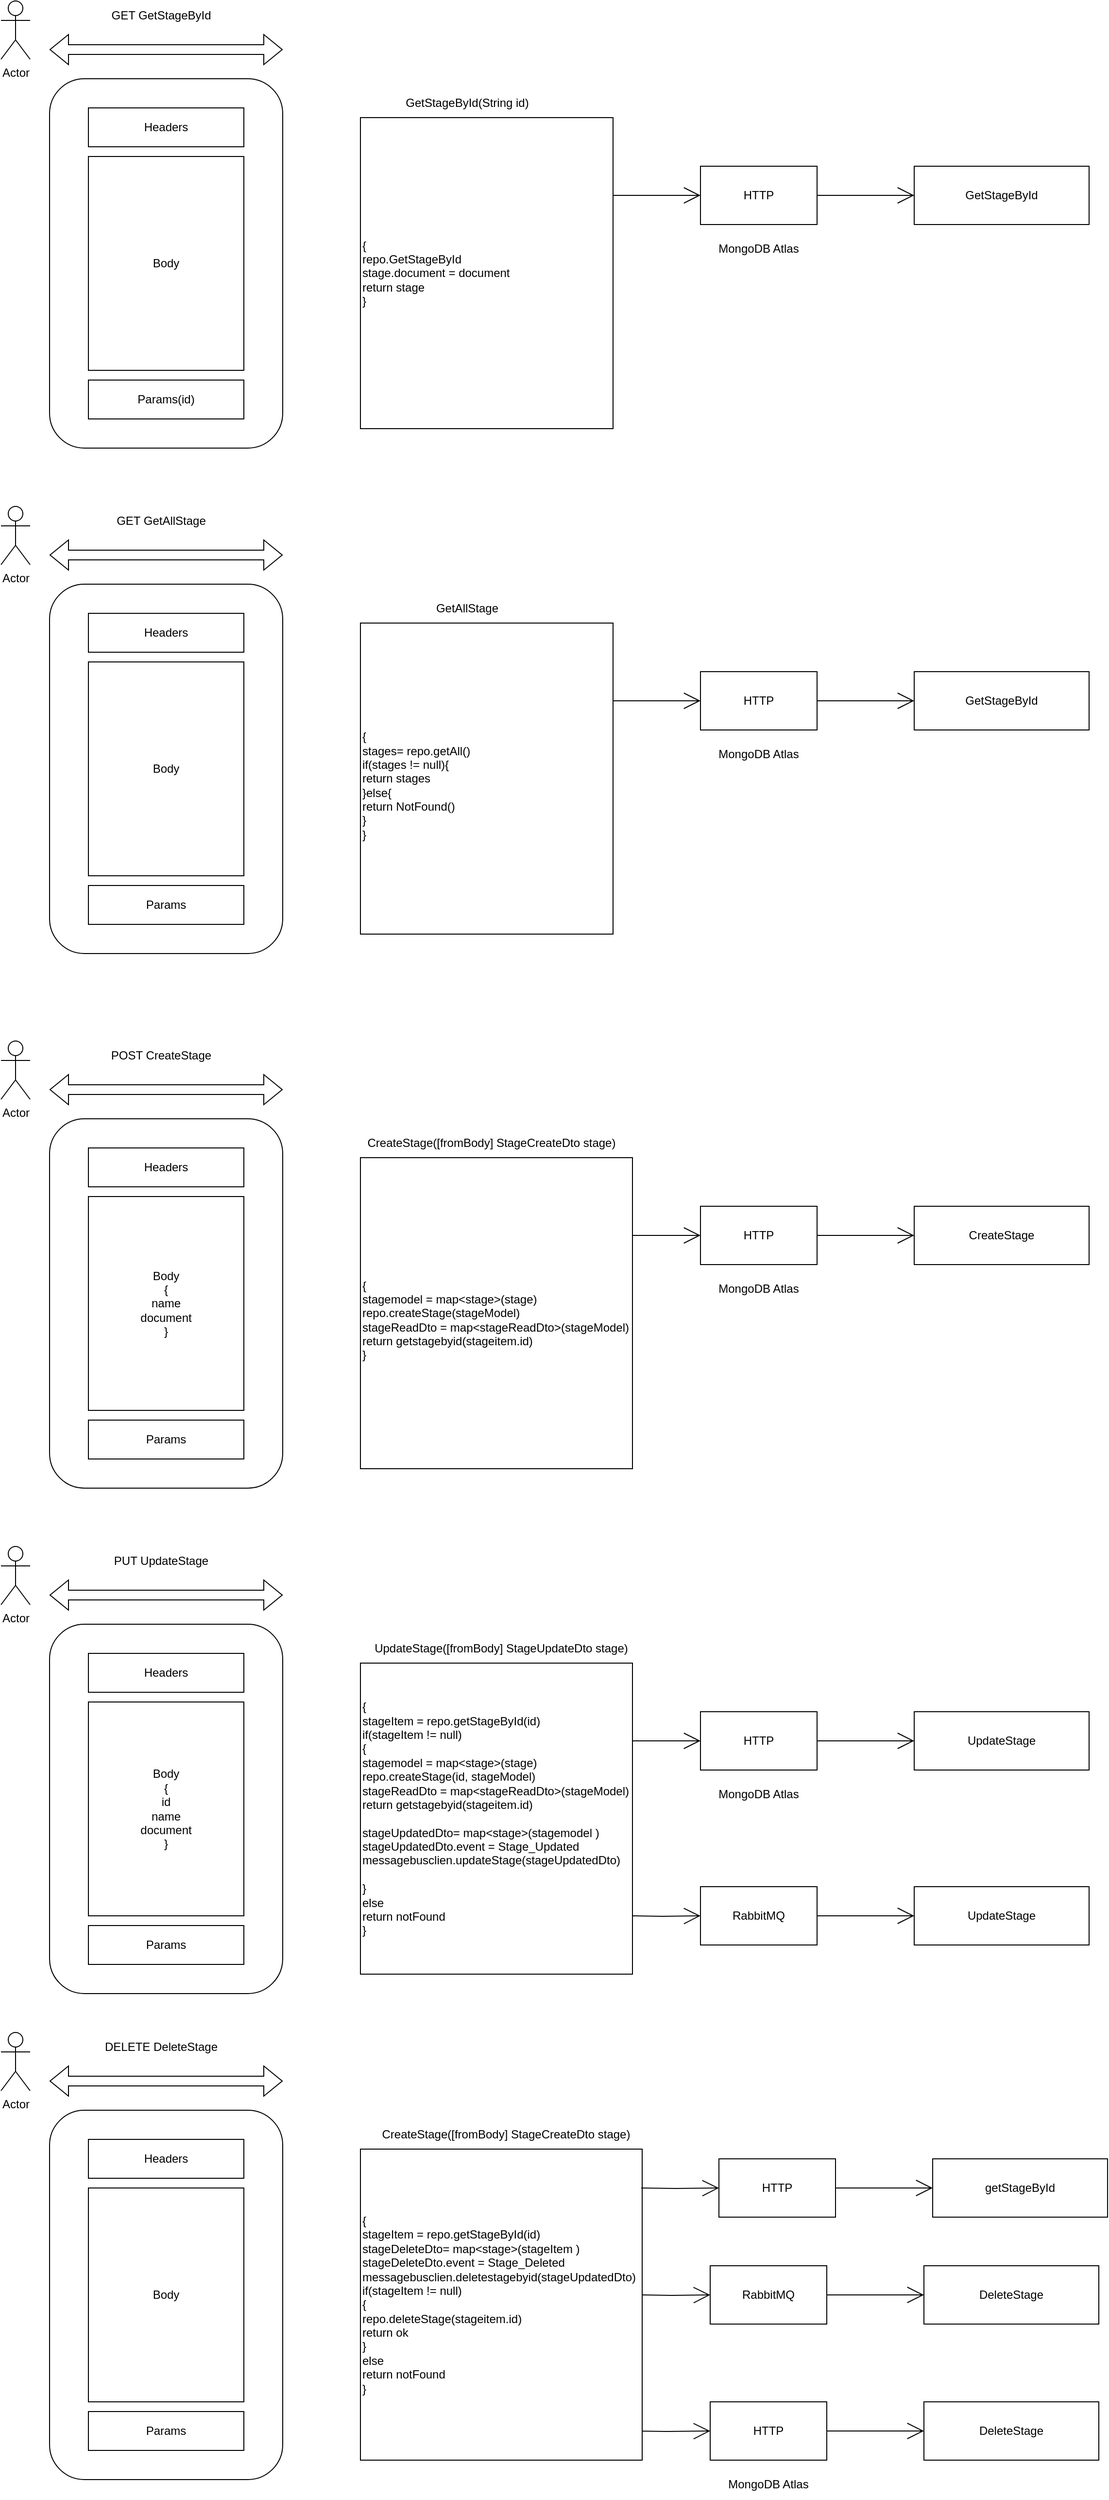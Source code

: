 <mxfile>
    <diagram id="0UlRqv2EKYuRSKTWBCr5" name="Page-1">
        <mxGraphModel dx="1038" dy="617" grid="1" gridSize="10" guides="1" tooltips="1" connect="1" arrows="1" fold="1" page="1" pageScale="1" pageWidth="1169" pageHeight="827" math="0" shadow="0">
            <root>
                <mxCell id="0"/>
                <mxCell id="1" parent="0"/>
                <mxCell id="1ungzyrmgM4HCY8xMzl8-1" value="" style="rounded=1;whiteSpace=wrap;html=1;" parent="1" vertex="1">
                    <mxGeometry x="80" y="160" width="240" height="380" as="geometry"/>
                </mxCell>
                <mxCell id="1ungzyrmgM4HCY8xMzl8-2" value="Headers" style="rounded=0;whiteSpace=wrap;html=1;" parent="1" vertex="1">
                    <mxGeometry x="120" y="190" width="160" height="40" as="geometry"/>
                </mxCell>
                <mxCell id="1ungzyrmgM4HCY8xMzl8-3" value="Params(id)" style="rounded=0;whiteSpace=wrap;html=1;" parent="1" vertex="1">
                    <mxGeometry x="120" y="470" width="160" height="40" as="geometry"/>
                </mxCell>
                <mxCell id="1ungzyrmgM4HCY8xMzl8-4" value="Body" style="rounded=0;whiteSpace=wrap;html=1;" parent="1" vertex="1">
                    <mxGeometry x="120" y="240" width="160" height="220" as="geometry"/>
                </mxCell>
                <mxCell id="1ungzyrmgM4HCY8xMzl8-14" style="edgeStyle=orthogonalEdgeStyle;rounded=0;orthogonalLoop=1;jettySize=auto;html=1;exitX=1;exitY=0.25;exitDx=0;exitDy=0;entryX=0;entryY=0.5;entryDx=0;entryDy=0;strokeWidth=1;endArrow=open;endFill=0;endSize=15;" parent="1" source="1ungzyrmgM4HCY8xMzl8-5" target="1ungzyrmgM4HCY8xMzl8-10" edge="1">
                    <mxGeometry relative="1" as="geometry"/>
                </mxCell>
                <mxCell id="1ungzyrmgM4HCY8xMzl8-5" value="{&lt;br&gt;repo.GetStageById&lt;br&gt;stage.document = document&lt;br&gt;return stage&lt;br&gt;}" style="rounded=0;whiteSpace=wrap;html=1;align=left;" parent="1" vertex="1">
                    <mxGeometry x="400" y="200" width="260" height="320" as="geometry"/>
                </mxCell>
                <mxCell id="1ungzyrmgM4HCY8xMzl8-6" value="" style="shape=flexArrow;endArrow=classic;startArrow=classic;html=1;rounded=0;" parent="1" edge="1">
                    <mxGeometry width="100" height="100" relative="1" as="geometry">
                        <mxPoint x="80" y="130" as="sourcePoint"/>
                        <mxPoint x="320" y="130" as="targetPoint"/>
                    </mxGeometry>
                </mxCell>
                <mxCell id="1ungzyrmgM4HCY8xMzl8-7" value="GET GetStageById" style="text;html=1;strokeColor=none;fillColor=none;align=center;verticalAlign=middle;whiteSpace=wrap;rounded=0;" parent="1" vertex="1">
                    <mxGeometry x="85" y="80" width="220" height="30" as="geometry"/>
                </mxCell>
                <mxCell id="1ungzyrmgM4HCY8xMzl8-8" value="&lt;span style=&quot;text-align: left&quot;&gt;GetStageById(String id)&lt;/span&gt;" style="text;html=1;strokeColor=none;fillColor=none;align=center;verticalAlign=middle;whiteSpace=wrap;rounded=0;" parent="1" vertex="1">
                    <mxGeometry x="400" y="170" width="220" height="30" as="geometry"/>
                </mxCell>
                <mxCell id="1ungzyrmgM4HCY8xMzl8-13" style="edgeStyle=orthogonalEdgeStyle;rounded=0;orthogonalLoop=1;jettySize=auto;html=1;entryX=0;entryY=0.5;entryDx=0;entryDy=0;strokeWidth=1;endArrow=open;endFill=0;endSize=15;" parent="1" source="1ungzyrmgM4HCY8xMzl8-10" target="1ungzyrmgM4HCY8xMzl8-12" edge="1">
                    <mxGeometry relative="1" as="geometry"/>
                </mxCell>
                <mxCell id="1ungzyrmgM4HCY8xMzl8-10" value="HTTP" style="rounded=0;whiteSpace=wrap;html=1;" parent="1" vertex="1">
                    <mxGeometry x="750" y="250" width="120" height="60" as="geometry"/>
                </mxCell>
                <mxCell id="1ungzyrmgM4HCY8xMzl8-11" value="MongoDB Atlas" style="text;html=1;strokeColor=none;fillColor=none;align=center;verticalAlign=middle;whiteSpace=wrap;rounded=0;" parent="1" vertex="1">
                    <mxGeometry x="750" y="320" width="120" height="30" as="geometry"/>
                </mxCell>
                <mxCell id="1ungzyrmgM4HCY8xMzl8-12" value="GetStageById" style="rounded=0;whiteSpace=wrap;html=1;" parent="1" vertex="1">
                    <mxGeometry x="970" y="250" width="180" height="60" as="geometry"/>
                </mxCell>
                <mxCell id="1ungzyrmgM4HCY8xMzl8-15" value="Actor" style="shape=umlActor;verticalLabelPosition=bottom;verticalAlign=top;html=1;outlineConnect=0;" parent="1" vertex="1">
                    <mxGeometry x="30" y="80" width="30" height="60" as="geometry"/>
                </mxCell>
                <mxCell id="1ungzyrmgM4HCY8xMzl8-23" value="" style="rounded=1;whiteSpace=wrap;html=1;" parent="1" vertex="1">
                    <mxGeometry x="80" y="680" width="240" height="380" as="geometry"/>
                </mxCell>
                <mxCell id="1ungzyrmgM4HCY8xMzl8-24" value="Headers" style="rounded=0;whiteSpace=wrap;html=1;" parent="1" vertex="1">
                    <mxGeometry x="120" y="710" width="160" height="40" as="geometry"/>
                </mxCell>
                <mxCell id="1ungzyrmgM4HCY8xMzl8-25" value="Params" style="rounded=0;whiteSpace=wrap;html=1;" parent="1" vertex="1">
                    <mxGeometry x="120" y="990" width="160" height="40" as="geometry"/>
                </mxCell>
                <mxCell id="1ungzyrmgM4HCY8xMzl8-26" value="Body" style="rounded=0;whiteSpace=wrap;html=1;" parent="1" vertex="1">
                    <mxGeometry x="120" y="760" width="160" height="220" as="geometry"/>
                </mxCell>
                <mxCell id="1ungzyrmgM4HCY8xMzl8-27" style="edgeStyle=orthogonalEdgeStyle;rounded=0;orthogonalLoop=1;jettySize=auto;html=1;exitX=1;exitY=0.25;exitDx=0;exitDy=0;entryX=0;entryY=0.5;entryDx=0;entryDy=0;strokeWidth=1;endArrow=open;endFill=0;endSize=15;" parent="1" source="1ungzyrmgM4HCY8xMzl8-28" target="1ungzyrmgM4HCY8xMzl8-33" edge="1">
                    <mxGeometry relative="1" as="geometry"/>
                </mxCell>
                <mxCell id="1ungzyrmgM4HCY8xMzl8-28" value="&lt;br style=&quot;text-align: center&quot;&gt;&lt;span style=&quot;text-align: center&quot;&gt;{&lt;/span&gt;&lt;br style=&quot;text-align: center&quot;&gt;&lt;span style=&quot;text-align: center&quot;&gt;stages= repo.getAll()&lt;/span&gt;&lt;br style=&quot;text-align: center&quot;&gt;&lt;span style=&quot;text-align: center&quot;&gt;if(stages != null){&lt;/span&gt;&lt;br style=&quot;text-align: center&quot;&gt;&lt;span style=&quot;text-align: center&quot;&gt;return stages&lt;/span&gt;&lt;br style=&quot;text-align: center&quot;&gt;&lt;span style=&quot;text-align: center&quot;&gt;}else{&lt;/span&gt;&lt;br style=&quot;text-align: center&quot;&gt;&lt;span style=&quot;text-align: center&quot;&gt;return NotFound()&lt;/span&gt;&lt;br style=&quot;text-align: center&quot;&gt;&lt;span style=&quot;text-align: center&quot;&gt;}&lt;/span&gt;&lt;br style=&quot;text-align: center&quot;&gt;&lt;span style=&quot;text-align: center&quot;&gt;}&lt;/span&gt;" style="rounded=0;whiteSpace=wrap;html=1;align=left;" parent="1" vertex="1">
                    <mxGeometry x="400" y="720" width="260" height="320" as="geometry"/>
                </mxCell>
                <mxCell id="1ungzyrmgM4HCY8xMzl8-29" value="" style="shape=flexArrow;endArrow=classic;startArrow=classic;html=1;rounded=0;" parent="1" edge="1">
                    <mxGeometry width="100" height="100" relative="1" as="geometry">
                        <mxPoint x="80" y="650" as="sourcePoint"/>
                        <mxPoint x="320" y="650" as="targetPoint"/>
                    </mxGeometry>
                </mxCell>
                <mxCell id="1ungzyrmgM4HCY8xMzl8-30" value="GET GetAllStage" style="text;html=1;strokeColor=none;fillColor=none;align=center;verticalAlign=middle;whiteSpace=wrap;rounded=0;" parent="1" vertex="1">
                    <mxGeometry x="85" y="600" width="220" height="30" as="geometry"/>
                </mxCell>
                <mxCell id="1ungzyrmgM4HCY8xMzl8-31" value="GetAllStage" style="text;html=1;strokeColor=none;fillColor=none;align=center;verticalAlign=middle;whiteSpace=wrap;rounded=0;" parent="1" vertex="1">
                    <mxGeometry x="400" y="690" width="220" height="30" as="geometry"/>
                </mxCell>
                <mxCell id="1ungzyrmgM4HCY8xMzl8-32" style="edgeStyle=orthogonalEdgeStyle;rounded=0;orthogonalLoop=1;jettySize=auto;html=1;entryX=0;entryY=0.5;entryDx=0;entryDy=0;strokeWidth=1;endArrow=open;endFill=0;endSize=15;" parent="1" source="1ungzyrmgM4HCY8xMzl8-33" target="1ungzyrmgM4HCY8xMzl8-35" edge="1">
                    <mxGeometry relative="1" as="geometry"/>
                </mxCell>
                <mxCell id="1ungzyrmgM4HCY8xMzl8-33" value="HTTP" style="rounded=0;whiteSpace=wrap;html=1;" parent="1" vertex="1">
                    <mxGeometry x="750" y="770" width="120" height="60" as="geometry"/>
                </mxCell>
                <mxCell id="1ungzyrmgM4HCY8xMzl8-34" value="MongoDB Atlas" style="text;html=1;strokeColor=none;fillColor=none;align=center;verticalAlign=middle;whiteSpace=wrap;rounded=0;" parent="1" vertex="1">
                    <mxGeometry x="750" y="840" width="120" height="30" as="geometry"/>
                </mxCell>
                <mxCell id="1ungzyrmgM4HCY8xMzl8-35" value="GetStageById" style="rounded=0;whiteSpace=wrap;html=1;" parent="1" vertex="1">
                    <mxGeometry x="970" y="770" width="180" height="60" as="geometry"/>
                </mxCell>
                <mxCell id="1ungzyrmgM4HCY8xMzl8-36" value="Actor" style="shape=umlActor;verticalLabelPosition=bottom;verticalAlign=top;html=1;outlineConnect=0;" parent="1" vertex="1">
                    <mxGeometry x="30" y="600" width="30" height="60" as="geometry"/>
                </mxCell>
                <mxCell id="1ungzyrmgM4HCY8xMzl8-44" value="" style="rounded=1;whiteSpace=wrap;html=1;" parent="1" vertex="1">
                    <mxGeometry x="80" y="1230" width="240" height="380" as="geometry"/>
                </mxCell>
                <mxCell id="1ungzyrmgM4HCY8xMzl8-45" value="Headers" style="rounded=0;whiteSpace=wrap;html=1;" parent="1" vertex="1">
                    <mxGeometry x="120" y="1260" width="160" height="40" as="geometry"/>
                </mxCell>
                <mxCell id="1ungzyrmgM4HCY8xMzl8-46" value="Params" style="rounded=0;whiteSpace=wrap;html=1;" parent="1" vertex="1">
                    <mxGeometry x="120" y="1540" width="160" height="40" as="geometry"/>
                </mxCell>
                <mxCell id="1ungzyrmgM4HCY8xMzl8-47" value="Body&lt;br&gt;{&lt;br&gt;name&lt;br&gt;document&lt;br&gt;}" style="rounded=0;whiteSpace=wrap;html=1;" parent="1" vertex="1">
                    <mxGeometry x="120" y="1310" width="160" height="220" as="geometry"/>
                </mxCell>
                <mxCell id="1ungzyrmgM4HCY8xMzl8-48" style="edgeStyle=orthogonalEdgeStyle;rounded=0;orthogonalLoop=1;jettySize=auto;html=1;exitX=1;exitY=0.25;exitDx=0;exitDy=0;entryX=0;entryY=0.5;entryDx=0;entryDy=0;strokeWidth=1;endArrow=open;endFill=0;endSize=15;" parent="1" source="1ungzyrmgM4HCY8xMzl8-49" target="1ungzyrmgM4HCY8xMzl8-54" edge="1">
                    <mxGeometry relative="1" as="geometry"/>
                </mxCell>
                <mxCell id="1ungzyrmgM4HCY8xMzl8-49" value="&lt;br&gt;{&lt;br&gt;stagemodel = map&amp;lt;stage&amp;gt;(stage)&lt;br&gt;repo.createStage(stageModel)&lt;br&gt;stageReadDto = map&amp;lt;stageReadDto&amp;gt;(stageModel)&lt;br&gt;return getstagebyid(stageitem.id)&lt;br&gt;}" style="rounded=0;whiteSpace=wrap;html=1;align=left;" parent="1" vertex="1">
                    <mxGeometry x="400" y="1270" width="280" height="320" as="geometry"/>
                </mxCell>
                <mxCell id="1ungzyrmgM4HCY8xMzl8-50" value="" style="shape=flexArrow;endArrow=classic;startArrow=classic;html=1;rounded=0;" parent="1" edge="1">
                    <mxGeometry width="100" height="100" relative="1" as="geometry">
                        <mxPoint x="80" y="1200.0" as="sourcePoint"/>
                        <mxPoint x="320" y="1200.0" as="targetPoint"/>
                    </mxGeometry>
                </mxCell>
                <mxCell id="1ungzyrmgM4HCY8xMzl8-51" value="POST CreateStage" style="text;html=1;strokeColor=none;fillColor=none;align=center;verticalAlign=middle;whiteSpace=wrap;rounded=0;" parent="1" vertex="1">
                    <mxGeometry x="85" y="1150" width="220" height="30" as="geometry"/>
                </mxCell>
                <mxCell id="1ungzyrmgM4HCY8xMzl8-52" value="CreateStage&lt;span style=&quot;text-align: left&quot;&gt;([fromBody] StageCreateDto stage)&lt;/span&gt;" style="text;html=1;strokeColor=none;fillColor=none;align=center;verticalAlign=middle;whiteSpace=wrap;rounded=0;" parent="1" vertex="1">
                    <mxGeometry x="400" y="1240" width="270" height="30" as="geometry"/>
                </mxCell>
                <mxCell id="1ungzyrmgM4HCY8xMzl8-53" style="edgeStyle=orthogonalEdgeStyle;rounded=0;orthogonalLoop=1;jettySize=auto;html=1;entryX=0;entryY=0.5;entryDx=0;entryDy=0;strokeWidth=1;endArrow=open;endFill=0;endSize=15;" parent="1" source="1ungzyrmgM4HCY8xMzl8-54" target="1ungzyrmgM4HCY8xMzl8-56" edge="1">
                    <mxGeometry relative="1" as="geometry"/>
                </mxCell>
                <mxCell id="1ungzyrmgM4HCY8xMzl8-54" value="HTTP" style="rounded=0;whiteSpace=wrap;html=1;" parent="1" vertex="1">
                    <mxGeometry x="750" y="1320" width="120" height="60" as="geometry"/>
                </mxCell>
                <mxCell id="1ungzyrmgM4HCY8xMzl8-55" value="MongoDB Atlas" style="text;html=1;strokeColor=none;fillColor=none;align=center;verticalAlign=middle;whiteSpace=wrap;rounded=0;" parent="1" vertex="1">
                    <mxGeometry x="750" y="1390" width="120" height="30" as="geometry"/>
                </mxCell>
                <mxCell id="1ungzyrmgM4HCY8xMzl8-56" value="CreateStage" style="rounded=0;whiteSpace=wrap;html=1;" parent="1" vertex="1">
                    <mxGeometry x="970" y="1320" width="180" height="60" as="geometry"/>
                </mxCell>
                <mxCell id="1ungzyrmgM4HCY8xMzl8-57" value="Actor" style="shape=umlActor;verticalLabelPosition=bottom;verticalAlign=top;html=1;outlineConnect=0;" parent="1" vertex="1">
                    <mxGeometry x="30" y="1150" width="30" height="60" as="geometry"/>
                </mxCell>
                <mxCell id="1ungzyrmgM4HCY8xMzl8-59" style="edgeStyle=orthogonalEdgeStyle;rounded=0;orthogonalLoop=1;jettySize=auto;html=1;entryX=0;entryY=0.5;entryDx=0;entryDy=0;strokeWidth=1;endArrow=open;endFill=0;endSize=15;" parent="1" edge="1">
                    <mxGeometry relative="1" as="geometry">
                        <mxPoint x="970" y="1510" as="targetPoint"/>
                    </mxGeometry>
                </mxCell>
                <mxCell id="1ungzyrmgM4HCY8xMzl8-62" style="edgeStyle=orthogonalEdgeStyle;rounded=0;orthogonalLoop=1;jettySize=auto;html=1;exitX=1;exitY=0.5;exitDx=0;exitDy=0;entryX=0;entryY=0.5;entryDx=0;entryDy=0;strokeWidth=1;endArrow=open;endFill=0;endSize=15;" parent="1" edge="1">
                    <mxGeometry relative="1" as="geometry">
                        <mxPoint x="1240" y="1510" as="targetPoint"/>
                    </mxGeometry>
                </mxCell>
                <mxCell id="1ungzyrmgM4HCY8xMzl8-65" value="" style="rounded=1;whiteSpace=wrap;html=1;" parent="1" vertex="1">
                    <mxGeometry x="80" y="1750" width="240" height="380" as="geometry"/>
                </mxCell>
                <mxCell id="1ungzyrmgM4HCY8xMzl8-66" value="Headers" style="rounded=0;whiteSpace=wrap;html=1;" parent="1" vertex="1">
                    <mxGeometry x="120" y="1780" width="160" height="40" as="geometry"/>
                </mxCell>
                <mxCell id="1ungzyrmgM4HCY8xMzl8-67" value="Params" style="rounded=0;whiteSpace=wrap;html=1;" parent="1" vertex="1">
                    <mxGeometry x="120" y="2060" width="160" height="40" as="geometry"/>
                </mxCell>
                <mxCell id="1ungzyrmgM4HCY8xMzl8-68" value="Body&lt;br&gt;{&lt;br&gt;id&lt;br&gt;name&lt;br&gt;document&lt;br&gt;}" style="rounded=0;whiteSpace=wrap;html=1;" parent="1" vertex="1">
                    <mxGeometry x="120" y="1830" width="160" height="220" as="geometry"/>
                </mxCell>
                <mxCell id="1ungzyrmgM4HCY8xMzl8-69" style="edgeStyle=orthogonalEdgeStyle;rounded=0;orthogonalLoop=1;jettySize=auto;html=1;exitX=1;exitY=0.25;exitDx=0;exitDy=0;entryX=0;entryY=0.5;entryDx=0;entryDy=0;strokeWidth=1;endArrow=open;endFill=0;endSize=15;" parent="1" source="1ungzyrmgM4HCY8xMzl8-70" target="1ungzyrmgM4HCY8xMzl8-75" edge="1">
                    <mxGeometry relative="1" as="geometry"/>
                </mxCell>
                <mxCell id="1ungzyrmgM4HCY8xMzl8-70" value="{&lt;br&gt;stageItem = repo.getStageById(id)&lt;br&gt;if(stageItem != null)&lt;br&gt;{&lt;br&gt;stagemodel = map&amp;lt;stage&amp;gt;(stage)&lt;br&gt;repo.createStage(id, stageModel)&lt;br&gt;stageReadDto = map&amp;lt;stageReadDto&amp;gt;(stageModel)&lt;br&gt;return getstagebyid(stageitem.id)&lt;br&gt;&lt;br&gt;stageUpdatedDto= map&amp;lt;stage&amp;gt;(stagemodel&amp;nbsp;)&lt;br&gt;stageUpdatedDto.event = Stage_Updated&lt;br&gt;messagebusclien.updateStage(stageUpdatedDto)&lt;br&gt;&lt;br&gt;}&lt;br&gt;else&lt;br&gt;return notFound&lt;br&gt;}" style="rounded=0;whiteSpace=wrap;html=1;align=left;" parent="1" vertex="1">
                    <mxGeometry x="400" y="1790" width="280" height="320" as="geometry"/>
                </mxCell>
                <mxCell id="1ungzyrmgM4HCY8xMzl8-71" value="" style="shape=flexArrow;endArrow=classic;startArrow=classic;html=1;rounded=0;" parent="1" edge="1">
                    <mxGeometry width="100" height="100" relative="1" as="geometry">
                        <mxPoint x="80" y="1720.0" as="sourcePoint"/>
                        <mxPoint x="320" y="1720.0" as="targetPoint"/>
                    </mxGeometry>
                </mxCell>
                <mxCell id="1ungzyrmgM4HCY8xMzl8-72" value="PUT UpdateStage" style="text;html=1;strokeColor=none;fillColor=none;align=center;verticalAlign=middle;whiteSpace=wrap;rounded=0;" parent="1" vertex="1">
                    <mxGeometry x="85" y="1670" width="220" height="30" as="geometry"/>
                </mxCell>
                <mxCell id="1ungzyrmgM4HCY8xMzl8-73" value="UpdateStage&lt;span style=&quot;text-align: left&quot;&gt;([fromBody] StageUpdateDto stage)&lt;/span&gt;" style="text;html=1;strokeColor=none;fillColor=none;align=center;verticalAlign=middle;whiteSpace=wrap;rounded=0;" parent="1" vertex="1">
                    <mxGeometry x="400" y="1760" width="290" height="30" as="geometry"/>
                </mxCell>
                <mxCell id="1ungzyrmgM4HCY8xMzl8-74" style="edgeStyle=orthogonalEdgeStyle;rounded=0;orthogonalLoop=1;jettySize=auto;html=1;entryX=0;entryY=0.5;entryDx=0;entryDy=0;strokeWidth=1;endArrow=open;endFill=0;endSize=15;" parent="1" source="1ungzyrmgM4HCY8xMzl8-75" target="1ungzyrmgM4HCY8xMzl8-77" edge="1">
                    <mxGeometry relative="1" as="geometry"/>
                </mxCell>
                <mxCell id="1ungzyrmgM4HCY8xMzl8-75" value="HTTP" style="rounded=0;whiteSpace=wrap;html=1;" parent="1" vertex="1">
                    <mxGeometry x="750" y="1840" width="120" height="60" as="geometry"/>
                </mxCell>
                <mxCell id="1ungzyrmgM4HCY8xMzl8-76" value="MongoDB Atlas" style="text;html=1;strokeColor=none;fillColor=none;align=center;verticalAlign=middle;whiteSpace=wrap;rounded=0;" parent="1" vertex="1">
                    <mxGeometry x="750" y="1910" width="120" height="30" as="geometry"/>
                </mxCell>
                <mxCell id="1ungzyrmgM4HCY8xMzl8-77" value="UpdateStage" style="rounded=0;whiteSpace=wrap;html=1;" parent="1" vertex="1">
                    <mxGeometry x="970" y="1840" width="180" height="60" as="geometry"/>
                </mxCell>
                <mxCell id="1ungzyrmgM4HCY8xMzl8-78" value="Actor" style="shape=umlActor;verticalLabelPosition=bottom;verticalAlign=top;html=1;outlineConnect=0;" parent="1" vertex="1">
                    <mxGeometry x="30" y="1670" width="30" height="60" as="geometry"/>
                </mxCell>
                <mxCell id="1ungzyrmgM4HCY8xMzl8-79" style="edgeStyle=orthogonalEdgeStyle;rounded=0;orthogonalLoop=1;jettySize=auto;html=1;exitX=1;exitY=0.25;exitDx=0;exitDy=0;entryX=0;entryY=0.5;entryDx=0;entryDy=0;strokeWidth=1;endArrow=open;endFill=0;endSize=15;" parent="1" target="1ungzyrmgM4HCY8xMzl8-81" edge="1">
                    <mxGeometry relative="1" as="geometry">
                        <mxPoint x="680" y="2050" as="sourcePoint"/>
                    </mxGeometry>
                </mxCell>
                <mxCell id="1ungzyrmgM4HCY8xMzl8-80" style="edgeStyle=orthogonalEdgeStyle;rounded=0;orthogonalLoop=1;jettySize=auto;html=1;entryX=0;entryY=0.5;entryDx=0;entryDy=0;strokeWidth=1;endArrow=open;endFill=0;endSize=15;" parent="1" source="1ungzyrmgM4HCY8xMzl8-81" target="1ungzyrmgM4HCY8xMzl8-83" edge="1">
                    <mxGeometry relative="1" as="geometry"/>
                </mxCell>
                <mxCell id="1ungzyrmgM4HCY8xMzl8-81" value="RabbitMQ" style="rounded=0;whiteSpace=wrap;html=1;" parent="1" vertex="1">
                    <mxGeometry x="750" y="2020" width="120" height="60" as="geometry"/>
                </mxCell>
                <mxCell id="1ungzyrmgM4HCY8xMzl8-83" value="UpdateStage" style="rounded=0;whiteSpace=wrap;html=1;" parent="1" vertex="1">
                    <mxGeometry x="970" y="2020" width="180" height="60" as="geometry"/>
                </mxCell>
                <mxCell id="1ungzyrmgM4HCY8xMzl8-84" value="" style="rounded=1;whiteSpace=wrap;html=1;" parent="1" vertex="1">
                    <mxGeometry x="80" y="2250" width="240" height="380" as="geometry"/>
                </mxCell>
                <mxCell id="1ungzyrmgM4HCY8xMzl8-85" value="Headers" style="rounded=0;whiteSpace=wrap;html=1;" parent="1" vertex="1">
                    <mxGeometry x="120" y="2280" width="160" height="40" as="geometry"/>
                </mxCell>
                <mxCell id="1ungzyrmgM4HCY8xMzl8-86" value="Params" style="rounded=0;whiteSpace=wrap;html=1;" parent="1" vertex="1">
                    <mxGeometry x="120" y="2560" width="160" height="40" as="geometry"/>
                </mxCell>
                <mxCell id="1ungzyrmgM4HCY8xMzl8-87" value="Body" style="rounded=0;whiteSpace=wrap;html=1;" parent="1" vertex="1">
                    <mxGeometry x="120" y="2330" width="160" height="220" as="geometry"/>
                </mxCell>
                <mxCell id="1ungzyrmgM4HCY8xMzl8-88" style="edgeStyle=orthogonalEdgeStyle;rounded=0;orthogonalLoop=1;jettySize=auto;html=1;exitX=1;exitY=0.25;exitDx=0;exitDy=0;entryX=0;entryY=0.5;entryDx=0;entryDy=0;strokeWidth=1;endArrow=open;endFill=0;endSize=15;" parent="1" target="1ungzyrmgM4HCY8xMzl8-94" edge="1">
                    <mxGeometry relative="1" as="geometry">
                        <mxPoint x="680" y="2580" as="sourcePoint"/>
                    </mxGeometry>
                </mxCell>
                <mxCell id="1ungzyrmgM4HCY8xMzl8-89" value="{&lt;br&gt;stageItem = repo.getStageById(id)&lt;br&gt;stageDeleteDto= map&amp;lt;stage&amp;gt;(stageItem&amp;nbsp;)&lt;br&gt;stageDeleteDto.event = Stage_Deleted&lt;br&gt;messagebusclien.deletestagebyid(stageUpdatedDto)&lt;br&gt;if(stageItem != null)&lt;br&gt;{&lt;br&gt;repo.deleteStage(stageitem.id)&lt;br&gt;return ok&lt;br&gt;}&lt;br&gt;else&lt;br&gt;return notFound&lt;br&gt;}" style="rounded=0;whiteSpace=wrap;html=1;align=left;" parent="1" vertex="1">
                    <mxGeometry x="400" y="2290" width="290" height="320" as="geometry"/>
                </mxCell>
                <mxCell id="1ungzyrmgM4HCY8xMzl8-90" value="" style="shape=flexArrow;endArrow=classic;startArrow=classic;html=1;rounded=0;" parent="1" edge="1">
                    <mxGeometry width="100" height="100" relative="1" as="geometry">
                        <mxPoint x="80" y="2220" as="sourcePoint"/>
                        <mxPoint x="320" y="2220" as="targetPoint"/>
                    </mxGeometry>
                </mxCell>
                <mxCell id="1ungzyrmgM4HCY8xMzl8-91" value="DELETE DeleteStage" style="text;html=1;strokeColor=none;fillColor=none;align=center;verticalAlign=middle;whiteSpace=wrap;rounded=0;" parent="1" vertex="1">
                    <mxGeometry x="85" y="2170" width="220" height="30" as="geometry"/>
                </mxCell>
                <mxCell id="1ungzyrmgM4HCY8xMzl8-92" value="CreateStage&lt;span style=&quot;text-align: left&quot;&gt;([fromBody] StageCreateDto stage)&lt;/span&gt;" style="text;html=1;strokeColor=none;fillColor=none;align=center;verticalAlign=middle;whiteSpace=wrap;rounded=0;" parent="1" vertex="1">
                    <mxGeometry x="400" y="2260" width="300" height="30" as="geometry"/>
                </mxCell>
                <mxCell id="1ungzyrmgM4HCY8xMzl8-93" style="edgeStyle=orthogonalEdgeStyle;rounded=0;orthogonalLoop=1;jettySize=auto;html=1;entryX=0;entryY=0.5;entryDx=0;entryDy=0;strokeWidth=1;endArrow=open;endFill=0;endSize=15;" parent="1" source="1ungzyrmgM4HCY8xMzl8-94" target="1ungzyrmgM4HCY8xMzl8-96" edge="1">
                    <mxGeometry relative="1" as="geometry"/>
                </mxCell>
                <mxCell id="1ungzyrmgM4HCY8xMzl8-94" value="HTTP" style="rounded=0;whiteSpace=wrap;html=1;" parent="1" vertex="1">
                    <mxGeometry x="760" y="2550" width="120" height="60" as="geometry"/>
                </mxCell>
                <mxCell id="1ungzyrmgM4HCY8xMzl8-95" value="MongoDB Atlas" style="text;html=1;strokeColor=none;fillColor=none;align=center;verticalAlign=middle;whiteSpace=wrap;rounded=0;" parent="1" vertex="1">
                    <mxGeometry x="760" y="2620" width="120" height="30" as="geometry"/>
                </mxCell>
                <mxCell id="1ungzyrmgM4HCY8xMzl8-96" value="DeleteStage" style="rounded=0;whiteSpace=wrap;html=1;" parent="1" vertex="1">
                    <mxGeometry x="980" y="2550" width="180" height="60" as="geometry"/>
                </mxCell>
                <mxCell id="1ungzyrmgM4HCY8xMzl8-97" value="Actor" style="shape=umlActor;verticalLabelPosition=bottom;verticalAlign=top;html=1;outlineConnect=0;" parent="1" vertex="1">
                    <mxGeometry x="30" y="2170" width="30" height="60" as="geometry"/>
                </mxCell>
                <mxCell id="1ungzyrmgM4HCY8xMzl8-98" style="edgeStyle=orthogonalEdgeStyle;rounded=0;orthogonalLoop=1;jettySize=auto;html=1;exitX=1;exitY=0.25;exitDx=0;exitDy=0;entryX=0;entryY=0.5;entryDx=0;entryDy=0;strokeWidth=1;endArrow=open;endFill=0;endSize=15;" parent="1" target="1ungzyrmgM4HCY8xMzl8-100" edge="1">
                    <mxGeometry relative="1" as="geometry">
                        <mxPoint x="690" y="2440" as="sourcePoint"/>
                    </mxGeometry>
                </mxCell>
                <mxCell id="1ungzyrmgM4HCY8xMzl8-99" style="edgeStyle=orthogonalEdgeStyle;rounded=0;orthogonalLoop=1;jettySize=auto;html=1;entryX=0;entryY=0.5;entryDx=0;entryDy=0;strokeWidth=1;endArrow=open;endFill=0;endSize=15;" parent="1" source="1ungzyrmgM4HCY8xMzl8-100" target="1ungzyrmgM4HCY8xMzl8-101" edge="1">
                    <mxGeometry relative="1" as="geometry"/>
                </mxCell>
                <mxCell id="1ungzyrmgM4HCY8xMzl8-100" value="RabbitMQ" style="rounded=0;whiteSpace=wrap;html=1;" parent="1" vertex="1">
                    <mxGeometry x="760" y="2410" width="120" height="60" as="geometry"/>
                </mxCell>
                <mxCell id="1ungzyrmgM4HCY8xMzl8-101" value="DeleteStage" style="rounded=0;whiteSpace=wrap;html=1;" parent="1" vertex="1">
                    <mxGeometry x="980" y="2410" width="180" height="60" as="geometry"/>
                </mxCell>
                <mxCell id="2" style="edgeStyle=orthogonalEdgeStyle;rounded=0;orthogonalLoop=1;jettySize=auto;html=1;exitX=1;exitY=0.25;exitDx=0;exitDy=0;entryX=0;entryY=0.5;entryDx=0;entryDy=0;strokeWidth=1;endArrow=open;endFill=0;endSize=15;" edge="1" parent="1" target="4">
                    <mxGeometry relative="1" as="geometry">
                        <mxPoint x="689" y="2330" as="sourcePoint"/>
                    </mxGeometry>
                </mxCell>
                <mxCell id="3" style="edgeStyle=orthogonalEdgeStyle;rounded=0;orthogonalLoop=1;jettySize=auto;html=1;entryX=0;entryY=0.5;entryDx=0;entryDy=0;strokeWidth=1;endArrow=open;endFill=0;endSize=15;" edge="1" parent="1" source="4" target="5">
                    <mxGeometry relative="1" as="geometry"/>
                </mxCell>
                <mxCell id="4" value="HTTP" style="rounded=0;whiteSpace=wrap;html=1;" vertex="1" parent="1">
                    <mxGeometry x="769" y="2300" width="120" height="60" as="geometry"/>
                </mxCell>
                <mxCell id="5" value="getStageById" style="rounded=0;whiteSpace=wrap;html=1;" vertex="1" parent="1">
                    <mxGeometry x="989" y="2300" width="180" height="60" as="geometry"/>
                </mxCell>
            </root>
        </mxGraphModel>
    </diagram>
</mxfile>